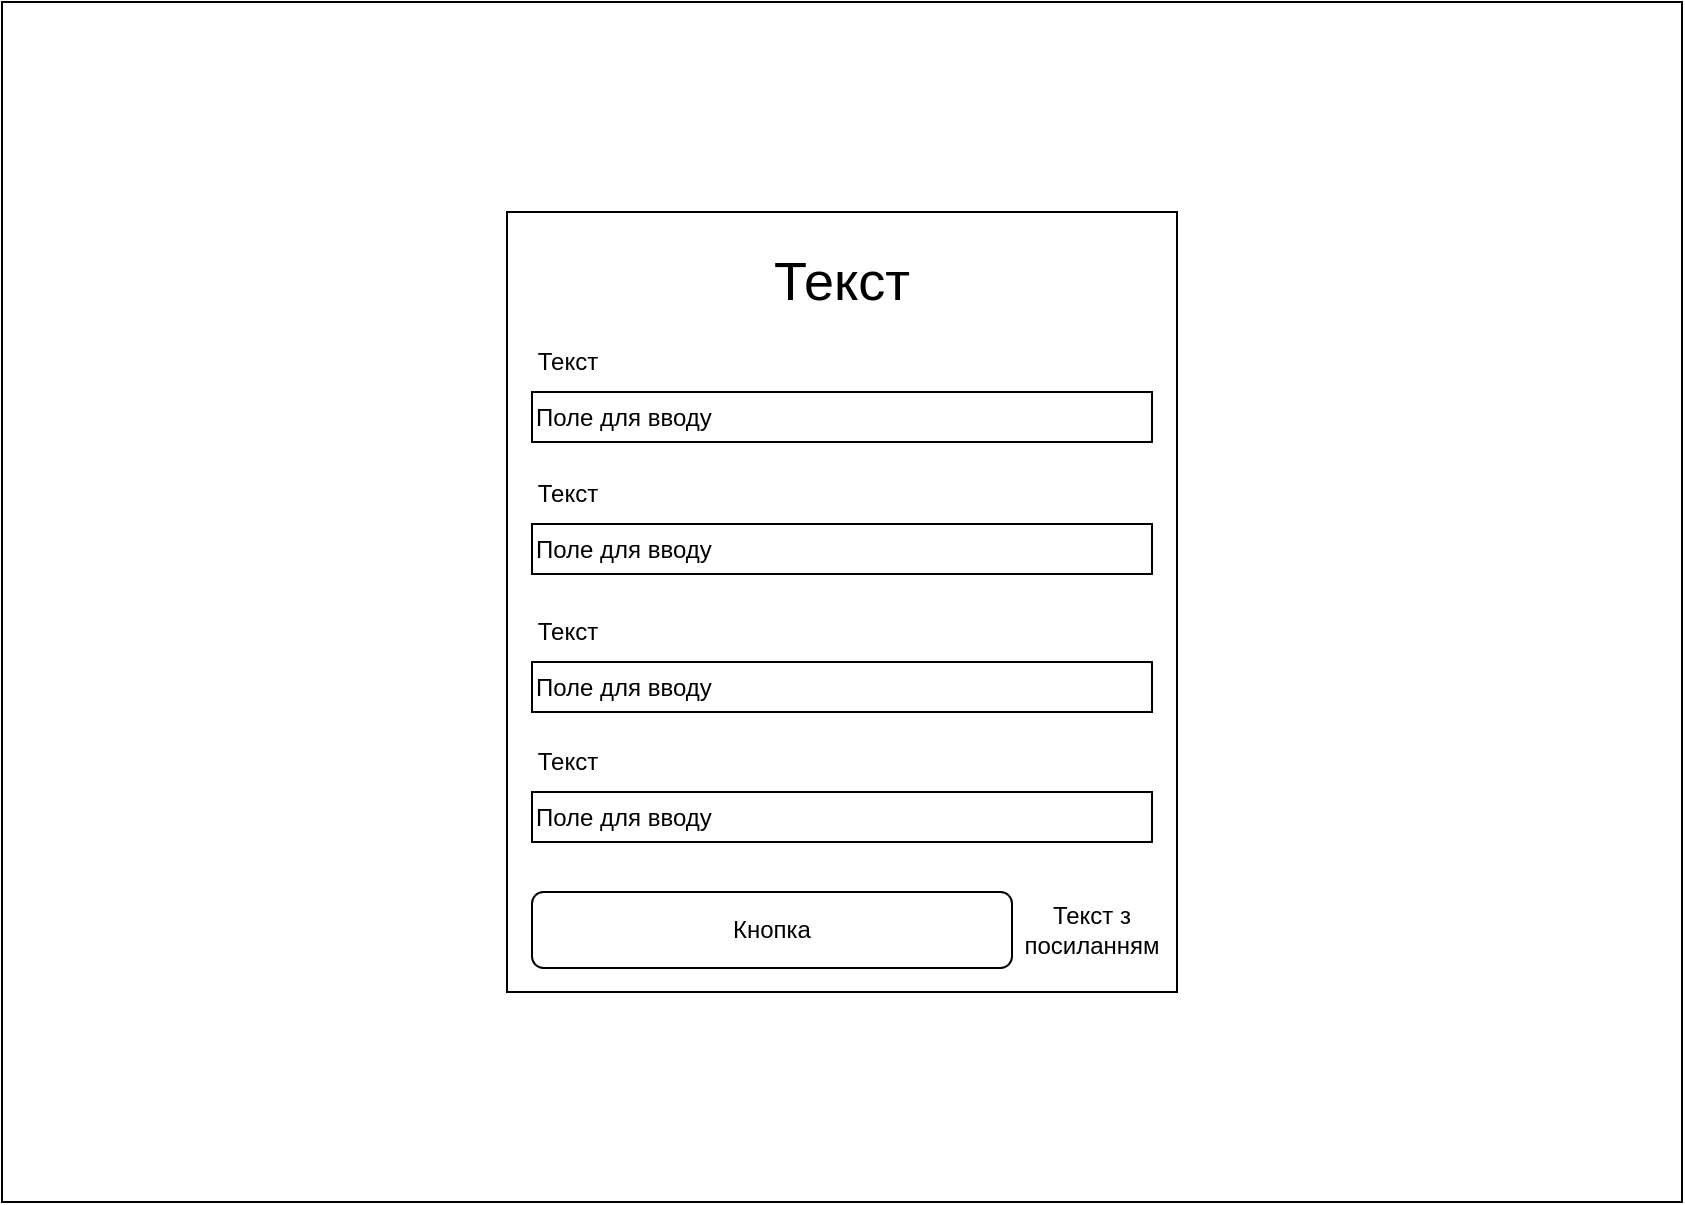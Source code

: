 <mxfile version="24.2.2" type="device">
  <diagram id="0WCDO6U-WihZIFuFKjy7" name="Page-2">
    <mxGraphModel dx="1500" dy="807" grid="1" gridSize="10" guides="1" tooltips="1" connect="1" arrows="1" fold="1" page="1" pageScale="1" pageWidth="1169" pageHeight="827" math="0" shadow="0">
      <root>
        <mxCell id="0" />
        <mxCell id="1" parent="0" />
        <mxCell id="OCZk_DlGYbDUoAnqIo32-2" value="" style="rounded=0;whiteSpace=wrap;html=1;" vertex="1" parent="1">
          <mxGeometry x="165" y="155" width="840" height="600" as="geometry" />
        </mxCell>
        <mxCell id="BhS28cAUDIW34_o0ImL9-1" value="" style="rounded=0;whiteSpace=wrap;html=1;" parent="1" vertex="1">
          <mxGeometry x="417.5" y="260" width="335" height="390" as="geometry" />
        </mxCell>
        <mxCell id="BhS28cAUDIW34_o0ImL9-2" value="&lt;font style=&quot;font-size: 27px;&quot;&gt;Текст&lt;/font&gt;" style="text;html=1;align=center;verticalAlign=middle;whiteSpace=wrap;rounded=0;" parent="1" vertex="1">
          <mxGeometry x="555" y="280" width="60" height="30" as="geometry" />
        </mxCell>
        <mxCell id="BhS28cAUDIW34_o0ImL9-3" value="Текст" style="text;html=1;align=center;verticalAlign=middle;whiteSpace=wrap;rounded=0;" parent="1" vertex="1">
          <mxGeometry x="417.5" y="320" width="60" height="30" as="geometry" />
        </mxCell>
        <mxCell id="BhS28cAUDIW34_o0ImL9-4" value="Поле для вводу" style="rounded=0;whiteSpace=wrap;html=1;align=left;" parent="1" vertex="1">
          <mxGeometry x="430" y="350" width="310" height="25" as="geometry" />
        </mxCell>
        <mxCell id="BhS28cAUDIW34_o0ImL9-9" value="Кнопка" style="rounded=1;whiteSpace=wrap;html=1;" parent="1" vertex="1">
          <mxGeometry x="430" y="600" width="240" height="38" as="geometry" />
        </mxCell>
        <mxCell id="BhS28cAUDIW34_o0ImL9-10" value="Текст" style="text;html=1;align=center;verticalAlign=middle;whiteSpace=wrap;rounded=0;" parent="1" vertex="1">
          <mxGeometry x="417.5" y="386" width="60" height="30" as="geometry" />
        </mxCell>
        <mxCell id="BhS28cAUDIW34_o0ImL9-11" value="&lt;span style=&quot;text-align: center;&quot;&gt;Поле для вводу&lt;/span&gt;" style="rounded=0;whiteSpace=wrap;html=1;align=left;" parent="1" vertex="1">
          <mxGeometry x="430" y="416" width="310" height="25" as="geometry" />
        </mxCell>
        <mxCell id="BhS28cAUDIW34_o0ImL9-12" value="Текст" style="text;html=1;align=center;verticalAlign=middle;whiteSpace=wrap;rounded=0;" parent="1" vertex="1">
          <mxGeometry x="417.5" y="455" width="60" height="30" as="geometry" />
        </mxCell>
        <mxCell id="BhS28cAUDIW34_o0ImL9-13" value="Поле для вводу" style="rounded=0;whiteSpace=wrap;html=1;align=left;" parent="1" vertex="1">
          <mxGeometry x="430" y="485" width="310" height="25" as="geometry" />
        </mxCell>
        <mxCell id="BhS28cAUDIW34_o0ImL9-14" value="Текст з посиланням" style="text;html=1;align=center;verticalAlign=middle;whiteSpace=wrap;rounded=0;" parent="1" vertex="1">
          <mxGeometry x="680" y="604" width="60" height="30" as="geometry" />
        </mxCell>
        <mxCell id="BhS28cAUDIW34_o0ImL9-15" value="Текст" style="text;html=1;align=center;verticalAlign=middle;whiteSpace=wrap;rounded=0;" parent="1" vertex="1">
          <mxGeometry x="417.5" y="520" width="60" height="30" as="geometry" />
        </mxCell>
        <mxCell id="BhS28cAUDIW34_o0ImL9-16" value="Поле для вводу" style="rounded=0;whiteSpace=wrap;html=1;align=left;" parent="1" vertex="1">
          <mxGeometry x="430" y="550" width="310" height="25" as="geometry" />
        </mxCell>
      </root>
    </mxGraphModel>
  </diagram>
</mxfile>
